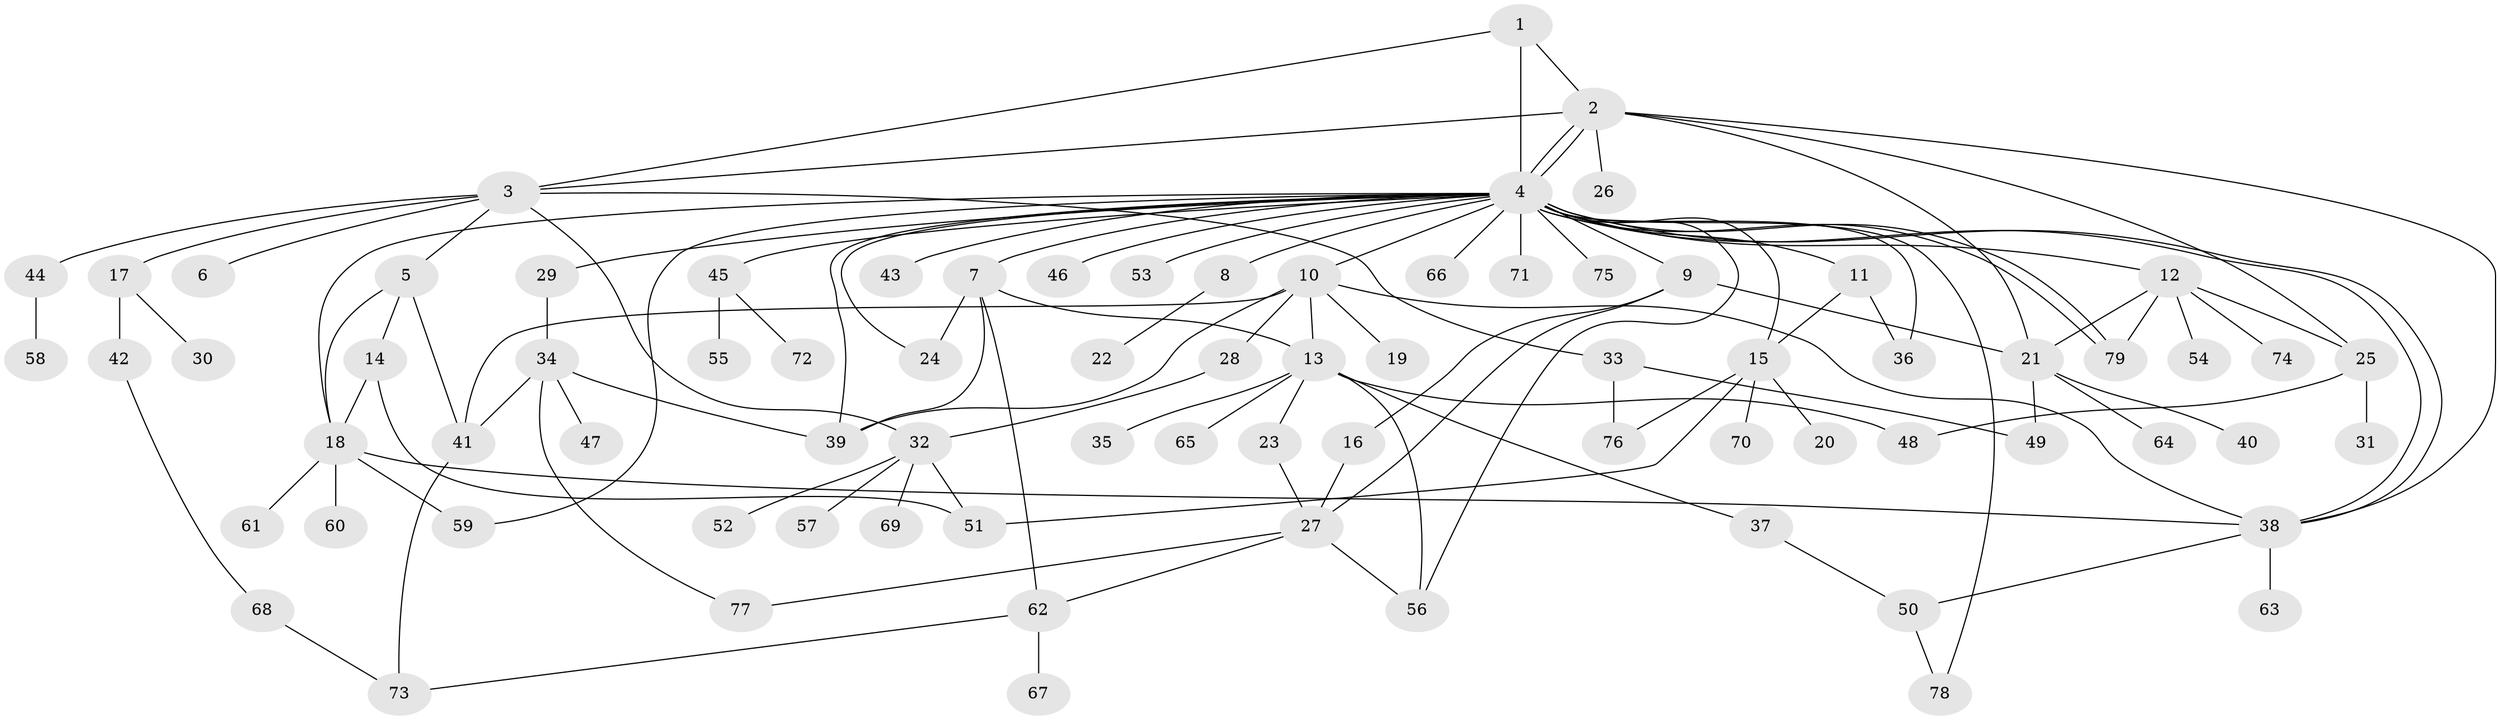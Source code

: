 // Generated by graph-tools (version 1.1) at 2025/35/03/09/25 02:35:52]
// undirected, 79 vertices, 118 edges
graph export_dot {
graph [start="1"]
  node [color=gray90,style=filled];
  1;
  2;
  3;
  4;
  5;
  6;
  7;
  8;
  9;
  10;
  11;
  12;
  13;
  14;
  15;
  16;
  17;
  18;
  19;
  20;
  21;
  22;
  23;
  24;
  25;
  26;
  27;
  28;
  29;
  30;
  31;
  32;
  33;
  34;
  35;
  36;
  37;
  38;
  39;
  40;
  41;
  42;
  43;
  44;
  45;
  46;
  47;
  48;
  49;
  50;
  51;
  52;
  53;
  54;
  55;
  56;
  57;
  58;
  59;
  60;
  61;
  62;
  63;
  64;
  65;
  66;
  67;
  68;
  69;
  70;
  71;
  72;
  73;
  74;
  75;
  76;
  77;
  78;
  79;
  1 -- 2;
  1 -- 3;
  1 -- 4;
  2 -- 3;
  2 -- 4;
  2 -- 4;
  2 -- 21;
  2 -- 25;
  2 -- 26;
  2 -- 38;
  3 -- 5;
  3 -- 6;
  3 -- 17;
  3 -- 32;
  3 -- 33;
  3 -- 44;
  4 -- 7;
  4 -- 8;
  4 -- 9;
  4 -- 10;
  4 -- 11;
  4 -- 12;
  4 -- 15;
  4 -- 18;
  4 -- 24;
  4 -- 29;
  4 -- 36;
  4 -- 38;
  4 -- 38;
  4 -- 39;
  4 -- 43;
  4 -- 45;
  4 -- 46;
  4 -- 53;
  4 -- 56;
  4 -- 59;
  4 -- 66;
  4 -- 71;
  4 -- 75;
  4 -- 78;
  4 -- 79;
  4 -- 79;
  5 -- 14;
  5 -- 18;
  5 -- 41;
  7 -- 13;
  7 -- 24;
  7 -- 39;
  7 -- 62;
  8 -- 22;
  9 -- 16;
  9 -- 21;
  9 -- 27;
  10 -- 13;
  10 -- 19;
  10 -- 28;
  10 -- 38;
  10 -- 39;
  10 -- 41;
  11 -- 15;
  11 -- 36;
  12 -- 21;
  12 -- 25;
  12 -- 54;
  12 -- 74;
  12 -- 79;
  13 -- 23;
  13 -- 35;
  13 -- 37;
  13 -- 48;
  13 -- 56;
  13 -- 65;
  14 -- 18;
  14 -- 51;
  15 -- 20;
  15 -- 51;
  15 -- 70;
  15 -- 76;
  16 -- 27;
  17 -- 30;
  17 -- 42;
  18 -- 38;
  18 -- 59;
  18 -- 60;
  18 -- 61;
  21 -- 40;
  21 -- 49;
  21 -- 64;
  23 -- 27;
  25 -- 31;
  25 -- 48;
  27 -- 56;
  27 -- 62;
  27 -- 77;
  28 -- 32;
  29 -- 34;
  32 -- 51;
  32 -- 52;
  32 -- 57;
  32 -- 69;
  33 -- 49;
  33 -- 76;
  34 -- 39;
  34 -- 41;
  34 -- 47;
  34 -- 77;
  37 -- 50;
  38 -- 50;
  38 -- 63;
  41 -- 73;
  42 -- 68;
  44 -- 58;
  45 -- 55;
  45 -- 72;
  50 -- 78;
  62 -- 67;
  62 -- 73;
  68 -- 73;
}

